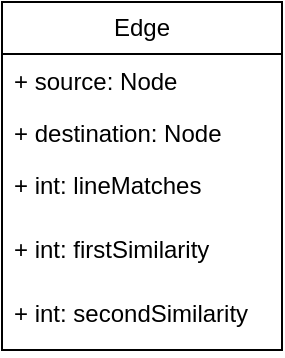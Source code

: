 <mxfile version="24.3.1" type="github">
  <diagram name="Page-1" id="8WlvDc5hkRHbOB-xyMT3">
    <mxGraphModel dx="1050" dy="572" grid="1" gridSize="10" guides="1" tooltips="1" connect="1" arrows="1" fold="1" page="1" pageScale="1" pageWidth="850" pageHeight="1100" math="0" shadow="0">
      <root>
        <mxCell id="0" />
        <mxCell id="1" parent="0" />
        <mxCell id="wFegNM6fVNAESU0E7AJA-5" value="Edge" style="swimlane;fontStyle=0;childLayout=stackLayout;horizontal=1;startSize=26;fillColor=none;horizontalStack=0;resizeParent=1;resizeParentMax=0;resizeLast=0;collapsible=1;marginBottom=0;whiteSpace=wrap;html=1;" vertex="1" parent="1">
          <mxGeometry x="50" y="60" width="140" height="174" as="geometry" />
        </mxCell>
        <mxCell id="wFegNM6fVNAESU0E7AJA-6" value="+ source: Node" style="text;strokeColor=none;fillColor=none;align=left;verticalAlign=top;spacingLeft=4;spacingRight=4;overflow=hidden;rotatable=0;points=[[0,0.5],[1,0.5]];portConstraint=eastwest;whiteSpace=wrap;html=1;" vertex="1" parent="wFegNM6fVNAESU0E7AJA-5">
          <mxGeometry y="26" width="140" height="26" as="geometry" />
        </mxCell>
        <mxCell id="wFegNM6fVNAESU0E7AJA-7" value="+ destination: Node" style="text;strokeColor=none;fillColor=none;align=left;verticalAlign=top;spacingLeft=4;spacingRight=4;overflow=hidden;rotatable=0;points=[[0,0.5],[1,0.5]];portConstraint=eastwest;whiteSpace=wrap;html=1;" vertex="1" parent="wFegNM6fVNAESU0E7AJA-5">
          <mxGeometry y="52" width="140" height="26" as="geometry" />
        </mxCell>
        <mxCell id="wFegNM6fVNAESU0E7AJA-8" value="+ int: lineMatches" style="text;strokeColor=none;fillColor=none;align=left;verticalAlign=top;spacingLeft=4;spacingRight=4;overflow=hidden;rotatable=0;points=[[0,0.5],[1,0.5]];portConstraint=eastwest;whiteSpace=wrap;html=1;" vertex="1" parent="wFegNM6fVNAESU0E7AJA-5">
          <mxGeometry y="78" width="140" height="32" as="geometry" />
        </mxCell>
        <mxCell id="wFegNM6fVNAESU0E7AJA-9" value="+ int: firstSimilarity" style="text;strokeColor=none;fillColor=none;align=left;verticalAlign=top;spacingLeft=4;spacingRight=4;overflow=hidden;rotatable=0;points=[[0,0.5],[1,0.5]];portConstraint=eastwest;whiteSpace=wrap;html=1;" vertex="1" parent="wFegNM6fVNAESU0E7AJA-5">
          <mxGeometry y="110" width="140" height="32" as="geometry" />
        </mxCell>
        <mxCell id="wFegNM6fVNAESU0E7AJA-10" value="+ int: secondSimilarity" style="text;strokeColor=none;fillColor=none;align=left;verticalAlign=top;spacingLeft=4;spacingRight=4;overflow=hidden;rotatable=0;points=[[0,0.5],[1,0.5]];portConstraint=eastwest;whiteSpace=wrap;html=1;" vertex="1" parent="wFegNM6fVNAESU0E7AJA-5">
          <mxGeometry y="142" width="140" height="32" as="geometry" />
        </mxCell>
      </root>
    </mxGraphModel>
  </diagram>
</mxfile>
